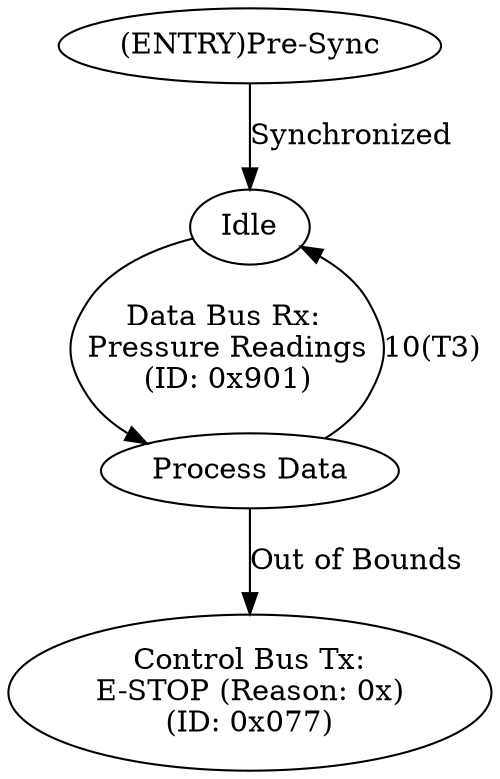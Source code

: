 digraph {
S41		[label="(ENTRY)Pre-Sync"];
S42		[label="Idle"];
S43		[label="Process Data"];
S44		[label="Control Bus Tx:\nE-STOP (Reason: 0x)\n(ID: 0x077)"];

S41 -> S42     [label="Synchronized"];
S42 -> S43     [label="Data Bus Rx: \nPressure Readings\n(ID: 0x901)\n"];
S43 -> S44     [label="Out of Bounds"];

S43 -> S42     [label="10(T3)"];
}

